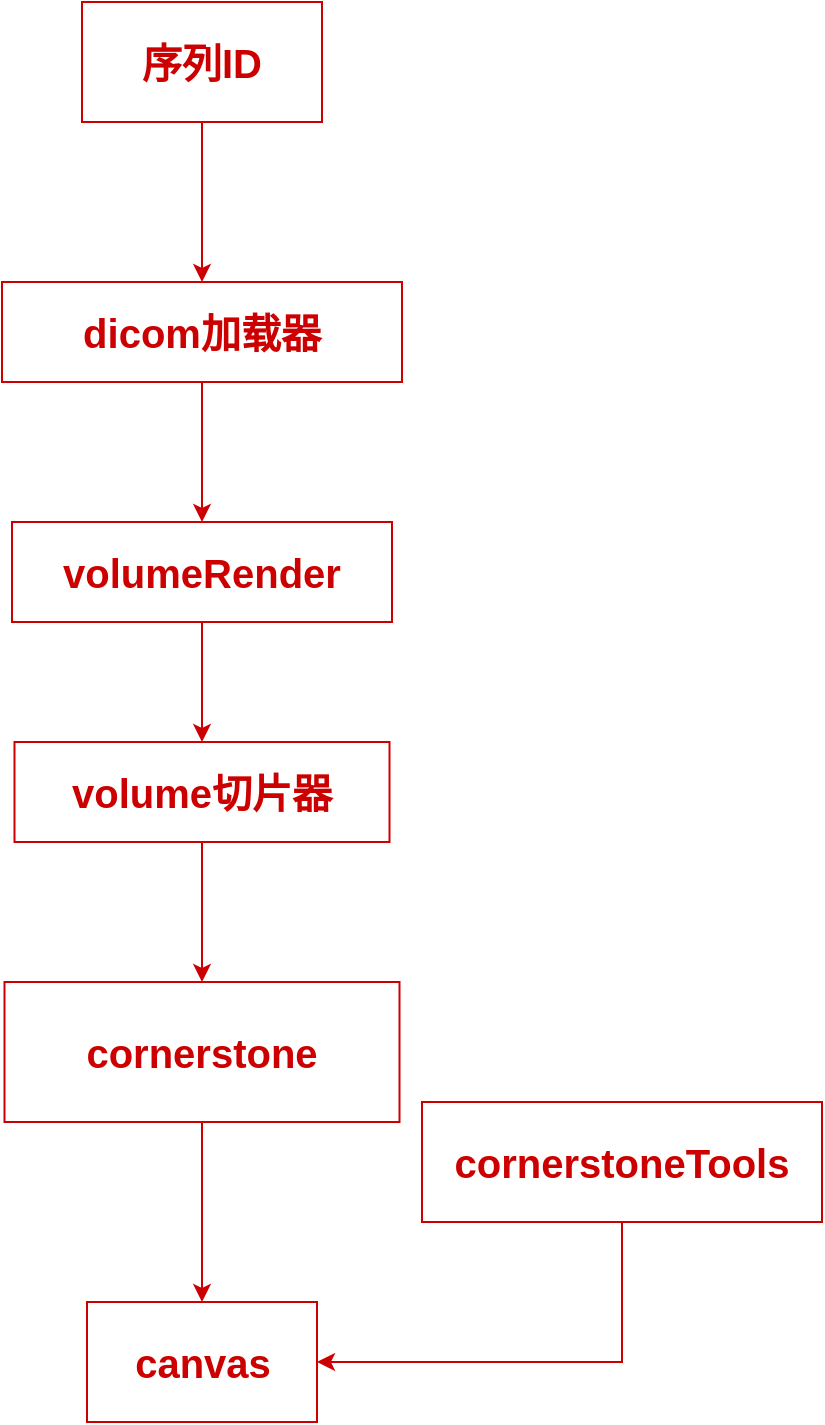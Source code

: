 <mxfile version="27.1.5" pages="2">
  <diagram name="主流程" id="VlKL0fDLlQblSBwCt7Gt">
    <mxGraphModel dx="1426" dy="785" grid="1" gridSize="10" guides="1" tooltips="1" connect="1" arrows="1" fold="1" page="1" pageScale="1" pageWidth="827" pageHeight="1169" math="0" shadow="0">
      <root>
        <mxCell id="0" />
        <mxCell id="1" parent="0" />
        <mxCell id="wmq7Lw8W8zSvWx2ItrFe-1" style="edgeStyle=orthogonalEdgeStyle;rounded=0;orthogonalLoop=1;jettySize=auto;html=1;exitX=0.5;exitY=1;exitDx=0;exitDy=0;entryX=0.5;entryY=0;entryDx=0;entryDy=0;strokeWidth=1;fontStyle=1;fontColor=#CC0000;strokeColor=light-dark(#CC0000,#CC0000);" parent="1" source="wmq7Lw8W8zSvWx2ItrFe-2" target="wmq7Lw8W8zSvWx2ItrFe-4" edge="1">
          <mxGeometry x="330" y="-80" as="geometry" />
        </mxCell>
        <mxCell id="wmq7Lw8W8zSvWx2ItrFe-2" value="&lt;font style=&quot;font-size: 20px;&quot;&gt;dicom加载器&lt;/font&gt;" style="rounded=0;whiteSpace=wrap;html=1;strokeWidth=1;fontStyle=1;fontColor=#CC0000;strokeColor=light-dark(#CC0000,#CC0000);" parent="1" vertex="1">
          <mxGeometry x="360" y="910" width="200" height="50" as="geometry" />
        </mxCell>
        <mxCell id="wmq7Lw8W8zSvWx2ItrFe-3" style="edgeStyle=orthogonalEdgeStyle;rounded=0;orthogonalLoop=1;jettySize=auto;html=1;exitX=0.5;exitY=1;exitDx=0;exitDy=0;entryX=0.5;entryY=0;entryDx=0;entryDy=0;strokeWidth=1;fontStyle=1;fontColor=#CC0000;strokeColor=light-dark(#CC0000,#CC0000);" parent="1" source="wmq7Lw8W8zSvWx2ItrFe-4" target="wmq7Lw8W8zSvWx2ItrFe-6" edge="1">
          <mxGeometry x="330" y="230" as="geometry" />
        </mxCell>
        <mxCell id="wmq7Lw8W8zSvWx2ItrFe-4" value="&lt;font style=&quot;font-size: 20px;&quot;&gt;volumeRender&lt;/font&gt;" style="rounded=0;whiteSpace=wrap;html=1;strokeWidth=1;fontStyle=1;fontColor=#CC0000;strokeColor=light-dark(#CC0000,#CC0000);" parent="1" vertex="1">
          <mxGeometry x="365" y="1030" width="190" height="50" as="geometry" />
        </mxCell>
        <mxCell id="wmq7Lw8W8zSvWx2ItrFe-5" style="edgeStyle=orthogonalEdgeStyle;rounded=0;orthogonalLoop=1;jettySize=auto;html=1;exitX=0.5;exitY=1;exitDx=0;exitDy=0;entryX=0.5;entryY=0;entryDx=0;entryDy=0;strokeWidth=1;fontStyle=1;fontColor=#CC0000;strokeColor=light-dark(#CC0000,#CC0000);" parent="1" source="wmq7Lw8W8zSvWx2ItrFe-6" target="wmq7Lw8W8zSvWx2ItrFe-8" edge="1">
          <mxGeometry x="330" y="550" as="geometry" />
        </mxCell>
        <mxCell id="wmq7Lw8W8zSvWx2ItrFe-6" value="&lt;font style=&quot;font-size: 20px;&quot;&gt;volume切片器&lt;/font&gt;" style="rounded=0;whiteSpace=wrap;html=1;strokeWidth=1;fontStyle=1;fontColor=#CC0000;strokeColor=light-dark(#CC0000,#CC0000);" parent="1" vertex="1">
          <mxGeometry x="366.25" y="1140" width="187.5" height="50" as="geometry" />
        </mxCell>
        <mxCell id="wmq7Lw8W8zSvWx2ItrFe-7" style="edgeStyle=orthogonalEdgeStyle;rounded=0;orthogonalLoop=1;jettySize=auto;html=1;exitX=0.5;exitY=1;exitDx=0;exitDy=0;entryX=0.5;entryY=0;entryDx=0;entryDy=0;strokeWidth=1;fontStyle=1;fontColor=#CC0000;strokeColor=light-dark(#CC0000,#CC0000);" parent="1" source="wmq7Lw8W8zSvWx2ItrFe-8" target="wmq7Lw8W8zSvWx2ItrFe-11" edge="1">
          <mxGeometry x="330" y="760" as="geometry" />
        </mxCell>
        <mxCell id="wmq7Lw8W8zSvWx2ItrFe-8" value="&lt;font style=&quot;font-size: 20px;&quot;&gt;cornerstone&lt;/font&gt;" style="rounded=0;whiteSpace=wrap;html=1;strokeWidth=1;fontStyle=1;fontColor=#CC0000;strokeColor=light-dark(#CC0000,#CC0000);" parent="1" vertex="1">
          <mxGeometry x="361.25" y="1260" width="197.5" height="70" as="geometry" />
        </mxCell>
        <mxCell id="wmq7Lw8W8zSvWx2ItrFe-9" style="edgeStyle=orthogonalEdgeStyle;rounded=0;orthogonalLoop=1;jettySize=auto;html=1;exitX=0.5;exitY=1;exitDx=0;exitDy=0;entryX=1;entryY=0.5;entryDx=0;entryDy=0;strokeWidth=1;fontStyle=1;fontColor=#CC0000;strokeColor=light-dark(#CC0000,#CC0000);" parent="1" source="wmq7Lw8W8zSvWx2ItrFe-10" target="wmq7Lw8W8zSvWx2ItrFe-11" edge="1">
          <mxGeometry x="435" y="920" as="geometry" />
        </mxCell>
        <mxCell id="wmq7Lw8W8zSvWx2ItrFe-10" value="&lt;font style=&quot;font-size: 20px;&quot;&gt;cornerstoneTools&lt;/font&gt;" style="rounded=0;whiteSpace=wrap;html=1;strokeWidth=1;fontStyle=1;fontColor=#CC0000;strokeColor=light-dark(#CC0000,#CC0000);" parent="1" vertex="1">
          <mxGeometry x="570" y="1320" width="200" height="60" as="geometry" />
        </mxCell>
        <mxCell id="wmq7Lw8W8zSvWx2ItrFe-11" value="&lt;font style=&quot;font-size: 20px;&quot;&gt;canvas&lt;/font&gt;" style="rounded=0;whiteSpace=wrap;html=1;strokeWidth=1;fontStyle=1;fontColor=#CC0000;strokeColor=light-dark(#CC0000,#CC0000);" parent="1" vertex="1">
          <mxGeometry x="402.5" y="1420" width="115" height="60" as="geometry" />
        </mxCell>
        <mxCell id="wmq7Lw8W8zSvWx2ItrFe-12" style="edgeStyle=orthogonalEdgeStyle;rounded=0;orthogonalLoop=1;jettySize=auto;html=1;exitX=0.5;exitY=1;exitDx=0;exitDy=0;entryX=0.5;entryY=0;entryDx=0;entryDy=0;strokeWidth=1;fontStyle=1;fontColor=#CC0000;strokeColor=light-dark(#CC0000,#CC0000);" parent="1" source="wmq7Lw8W8zSvWx2ItrFe-14" target="wmq7Lw8W8zSvWx2ItrFe-2" edge="1">
          <mxGeometry x="330" y="-800" as="geometry" />
        </mxCell>
        <UserObject label="&lt;font style=&quot;font-size: 20px;&quot;&gt;序列ID&lt;/font&gt;" link="data:page/id,XVDptblR2TXF8OSc0-Fg" id="wmq7Lw8W8zSvWx2ItrFe-14">
          <mxCell style="rounded=0;whiteSpace=wrap;html=1;strokeWidth=1;fontStyle=1;fontColor=#CC0000;strokeColor=light-dark(#CC0000,#CC0000);" parent="1" vertex="1">
            <mxGeometry x="400" y="770" width="120" height="60" as="geometry" />
          </mxCell>
        </UserObject>
      </root>
    </mxGraphModel>
  </diagram>
  <diagram id="XVDptblR2TXF8OSc0-Fg" name="序列ID">
    <mxGraphModel grid="1" page="1" gridSize="10" guides="1" tooltips="1" connect="1" arrows="1" fold="1" pageScale="1" pageWidth="827" pageHeight="1169" math="0" shadow="0">
      <root>
        <mxCell id="0" />
        <mxCell id="1" parent="0" />
        <mxCell id="f8T4_GTA3KpqETQEiIr7-1" style="edgeStyle=orthogonalEdgeStyle;rounded=0;orthogonalLoop=1;jettySize=auto;html=1;exitX=0.5;exitY=1;exitDx=0;exitDy=0;entryX=0.5;entryY=0;entryDx=0;entryDy=0;strokeWidth=1;fontColor=#CC6600;strokeColor=#CC6600;" edge="1" parent="1" source="f8T4_GTA3KpqETQEiIr7-3" target="f8T4_GTA3KpqETQEiIr7-5">
          <mxGeometry x="595" y="-830" as="geometry" />
        </mxCell>
        <mxCell id="f8T4_GTA3KpqETQEiIr7-2" style="edgeStyle=orthogonalEdgeStyle;rounded=0;orthogonalLoop=1;jettySize=auto;html=1;exitX=0.5;exitY=1;exitDx=0;exitDy=0;entryX=0.5;entryY=0;entryDx=0;entryDy=0;strokeColor=#CC6600;strokeWidth=1;fontColor=#CC6600;" edge="1" parent="1" source="f8T4_GTA3KpqETQEiIr7-3" target="f8T4_GTA3KpqETQEiIr7-7">
          <mxGeometry x="520" y="-830" as="geometry" />
        </mxCell>
        <mxCell id="f8T4_GTA3KpqETQEiIr7-3" value="患者ID" style="rounded=0;whiteSpace=wrap;html=1;strokeWidth=1;strokeColor=#FF8000;fontColor=#CC6600;" vertex="1" parent="1">
          <mxGeometry x="240" y="150" width="110" height="40" as="geometry" />
        </mxCell>
        <mxCell id="f8T4_GTA3KpqETQEiIr7-4" style="edgeStyle=orthogonalEdgeStyle;rounded=0;orthogonalLoop=1;jettySize=auto;html=1;exitX=0.5;exitY=1;exitDx=0;exitDy=0;entryX=0.5;entryY=0;entryDx=0;entryDy=0;strokeColor=#CC6600;strokeWidth=1;fontColor=#CC6600;" edge="1" parent="1" source="f8T4_GTA3KpqETQEiIr7-5" target="f8T4_GTA3KpqETQEiIr7-13">
          <mxGeometry x="665" y="-750" as="geometry" />
        </mxCell>
        <mxCell id="f8T4_GTA3KpqETQEiIr7-5" value="拉取ALL接口" style="rounded=0;whiteSpace=wrap;html=1;strokeWidth=1;strokeColor=#FF8000;fontColor=#CC6600;" vertex="1" parent="1">
          <mxGeometry x="310" y="230" width="110" height="40" as="geometry" />
        </mxCell>
        <mxCell id="f8T4_GTA3KpqETQEiIr7-6" style="edgeStyle=orthogonalEdgeStyle;rounded=0;orthogonalLoop=1;jettySize=auto;html=1;exitX=0.5;exitY=1;exitDx=0;exitDy=0;entryX=0.5;entryY=0;entryDx=0;entryDy=0;strokeColor=#CC6600;strokeWidth=1;fontColor=#CC6600;" edge="1" parent="1" source="f8T4_GTA3KpqETQEiIr7-7" target="f8T4_GTA3KpqETQEiIr7-11">
          <mxGeometry x="520" y="-710" as="geometry" />
        </mxCell>
        <mxCell id="f8T4_GTA3KpqETQEiIr7-7" value="获取最后一次激活的序列" style="rounded=0;whiteSpace=wrap;html=1;strokeWidth=1;strokeColor=#FF8000;fontColor=#CC6600;" vertex="1" parent="1">
          <mxGeometry x="150" y="270" width="140" height="40" as="geometry" />
        </mxCell>
        <mxCell id="f8T4_GTA3KpqETQEiIr7-8" style="edgeStyle=orthogonalEdgeStyle;rounded=0;orthogonalLoop=1;jettySize=auto;html=1;exitX=0.5;exitY=1;exitDx=0;exitDy=0;entryX=0.5;entryY=0;entryDx=0;entryDy=0;strokeColor=#CC6600;strokeWidth=1;fontColor=#CC6600;" edge="1" parent="1" source="f8T4_GTA3KpqETQEiIr7-11" target="f8T4_GTA3KpqETQEiIr7-14">
          <mxGeometry x="520" y="-590" as="geometry" />
        </mxCell>
        <mxCell id="f8T4_GTA3KpqETQEiIr7-9" style="edgeStyle=orthogonalEdgeStyle;rounded=0;orthogonalLoop=1;jettySize=auto;html=1;exitX=0.5;exitY=1;exitDx=0;exitDy=0;entryX=0.5;entryY=0;entryDx=0;entryDy=0;strokeColor=#CC6600;strokeWidth=1;fontColor=#CC6600;" edge="1" parent="1" source="f8T4_GTA3KpqETQEiIr7-11" target="f8T4_GTA3KpqETQEiIr7-15">
          <mxGeometry x="595" y="-590" as="geometry" />
        </mxCell>
        <mxCell id="f8T4_GTA3KpqETQEiIr7-10" style="edgeStyle=orthogonalEdgeStyle;rounded=0;orthogonalLoop=1;jettySize=auto;html=1;exitX=0.5;exitY=1;exitDx=0;exitDy=0;entryX=0.5;entryY=0;entryDx=0;entryDy=0;strokeColor=#CC6600;strokeWidth=1;fontColor=#CC6600;" edge="1" parent="1" source="f8T4_GTA3KpqETQEiIr7-11" target="f8T4_GTA3KpqETQEiIr7-16">
          <mxGeometry x="595" y="-590" as="geometry" />
        </mxCell>
        <mxCell id="f8T4_GTA3KpqETQEiIr7-11" value="渲染患者数据树" style="rounded=0;whiteSpace=wrap;html=1;strokeWidth=1;strokeColor=#FF8000;fontColor=#CC6600;" vertex="1" parent="1">
          <mxGeometry x="240" y="390" width="110" height="40" as="geometry" />
        </mxCell>
        <mxCell id="f8T4_GTA3KpqETQEiIr7-12" style="edgeStyle=orthogonalEdgeStyle;rounded=0;orthogonalLoop=1;jettySize=auto;html=1;exitX=0.5;exitY=1;exitDx=0;exitDy=0;entryX=0.5;entryY=0;entryDx=0;entryDy=0;strokeColor=#CC6600;strokeWidth=1;fontColor=#CC6600;" edge="1" parent="1" source="f8T4_GTA3KpqETQEiIr7-13" target="f8T4_GTA3KpqETQEiIr7-11">
          <mxGeometry x="595" y="-680" as="geometry" />
        </mxCell>
        <mxCell id="f8T4_GTA3KpqETQEiIr7-13" value="caseNarrator" style="rounded=0;whiteSpace=wrap;html=1;strokeWidth=1;strokeColor=#FF8000;fontColor=#CC6600;" vertex="1" parent="1">
          <mxGeometry x="310" y="300" width="110" height="40" as="geometry" />
        </mxCell>
        <mxCell id="f8T4_GTA3KpqETQEiIr7-14" value="redux&lt;br&gt;activeSeries&lt;br&gt;序列ID" style="rounded=0;whiteSpace=wrap;html=1;strokeWidth=1;strokeColor=#FF8000;fontColor=#CC6600;" vertex="1" parent="1">
          <mxGeometry x="165" y="480" width="110" height="50" as="geometry" />
        </mxCell>
        <mxCell id="f8T4_GTA3KpqETQEiIr7-15" value="redux&lt;br&gt;activeStructureSequenceId&lt;br&gt;结构集ID" style="rounded=0;whiteSpace=wrap;html=1;strokeWidth=1;strokeColor=#FF8000;fontColor=#CC6600;" vertex="1" parent="1">
          <mxGeometry x="310" y="480" width="170" height="50" as="geometry" />
        </mxCell>
        <mxCell id="f8T4_GTA3KpqETQEiIr7-16" value="hooksProxyStore&lt;br&gt;activeSeries&lt;br&gt;序列ID" style="rounded=0;whiteSpace=wrap;html=1;strokeWidth=1;strokeColor=#FF8000;fontColor=#CC6600;" vertex="1" parent="1">
          <mxGeometry x="520" y="480" width="110" height="50" as="geometry" />
        </mxCell>
      </root>
    </mxGraphModel>
  </diagram>
</mxfile>
